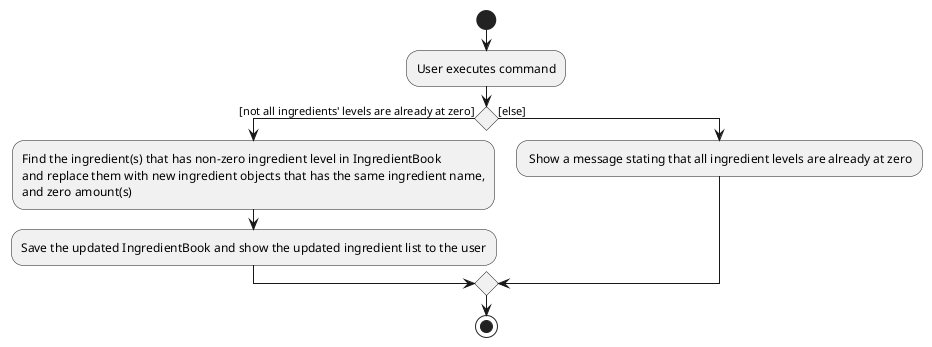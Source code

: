 @startuml
start
:User executes command;

'Since the beta syntax does not support placing the condition outside the
'diamond we place it as the true branch instead.

if () then ([not all ingredients' levels are already at zero])
    :Find the ingredient(s) that has non-zero ingredient level in IngredientBook
    and replace them with new ingredient objects that has the same ingredient name,
    and zero amount(s);
    :Save the updated IngredientBook and show the updated ingredient list to the user;
else ([else])
    : Show a message stating that all ingredient levels are already at zero;
endif
stop
@enduml

